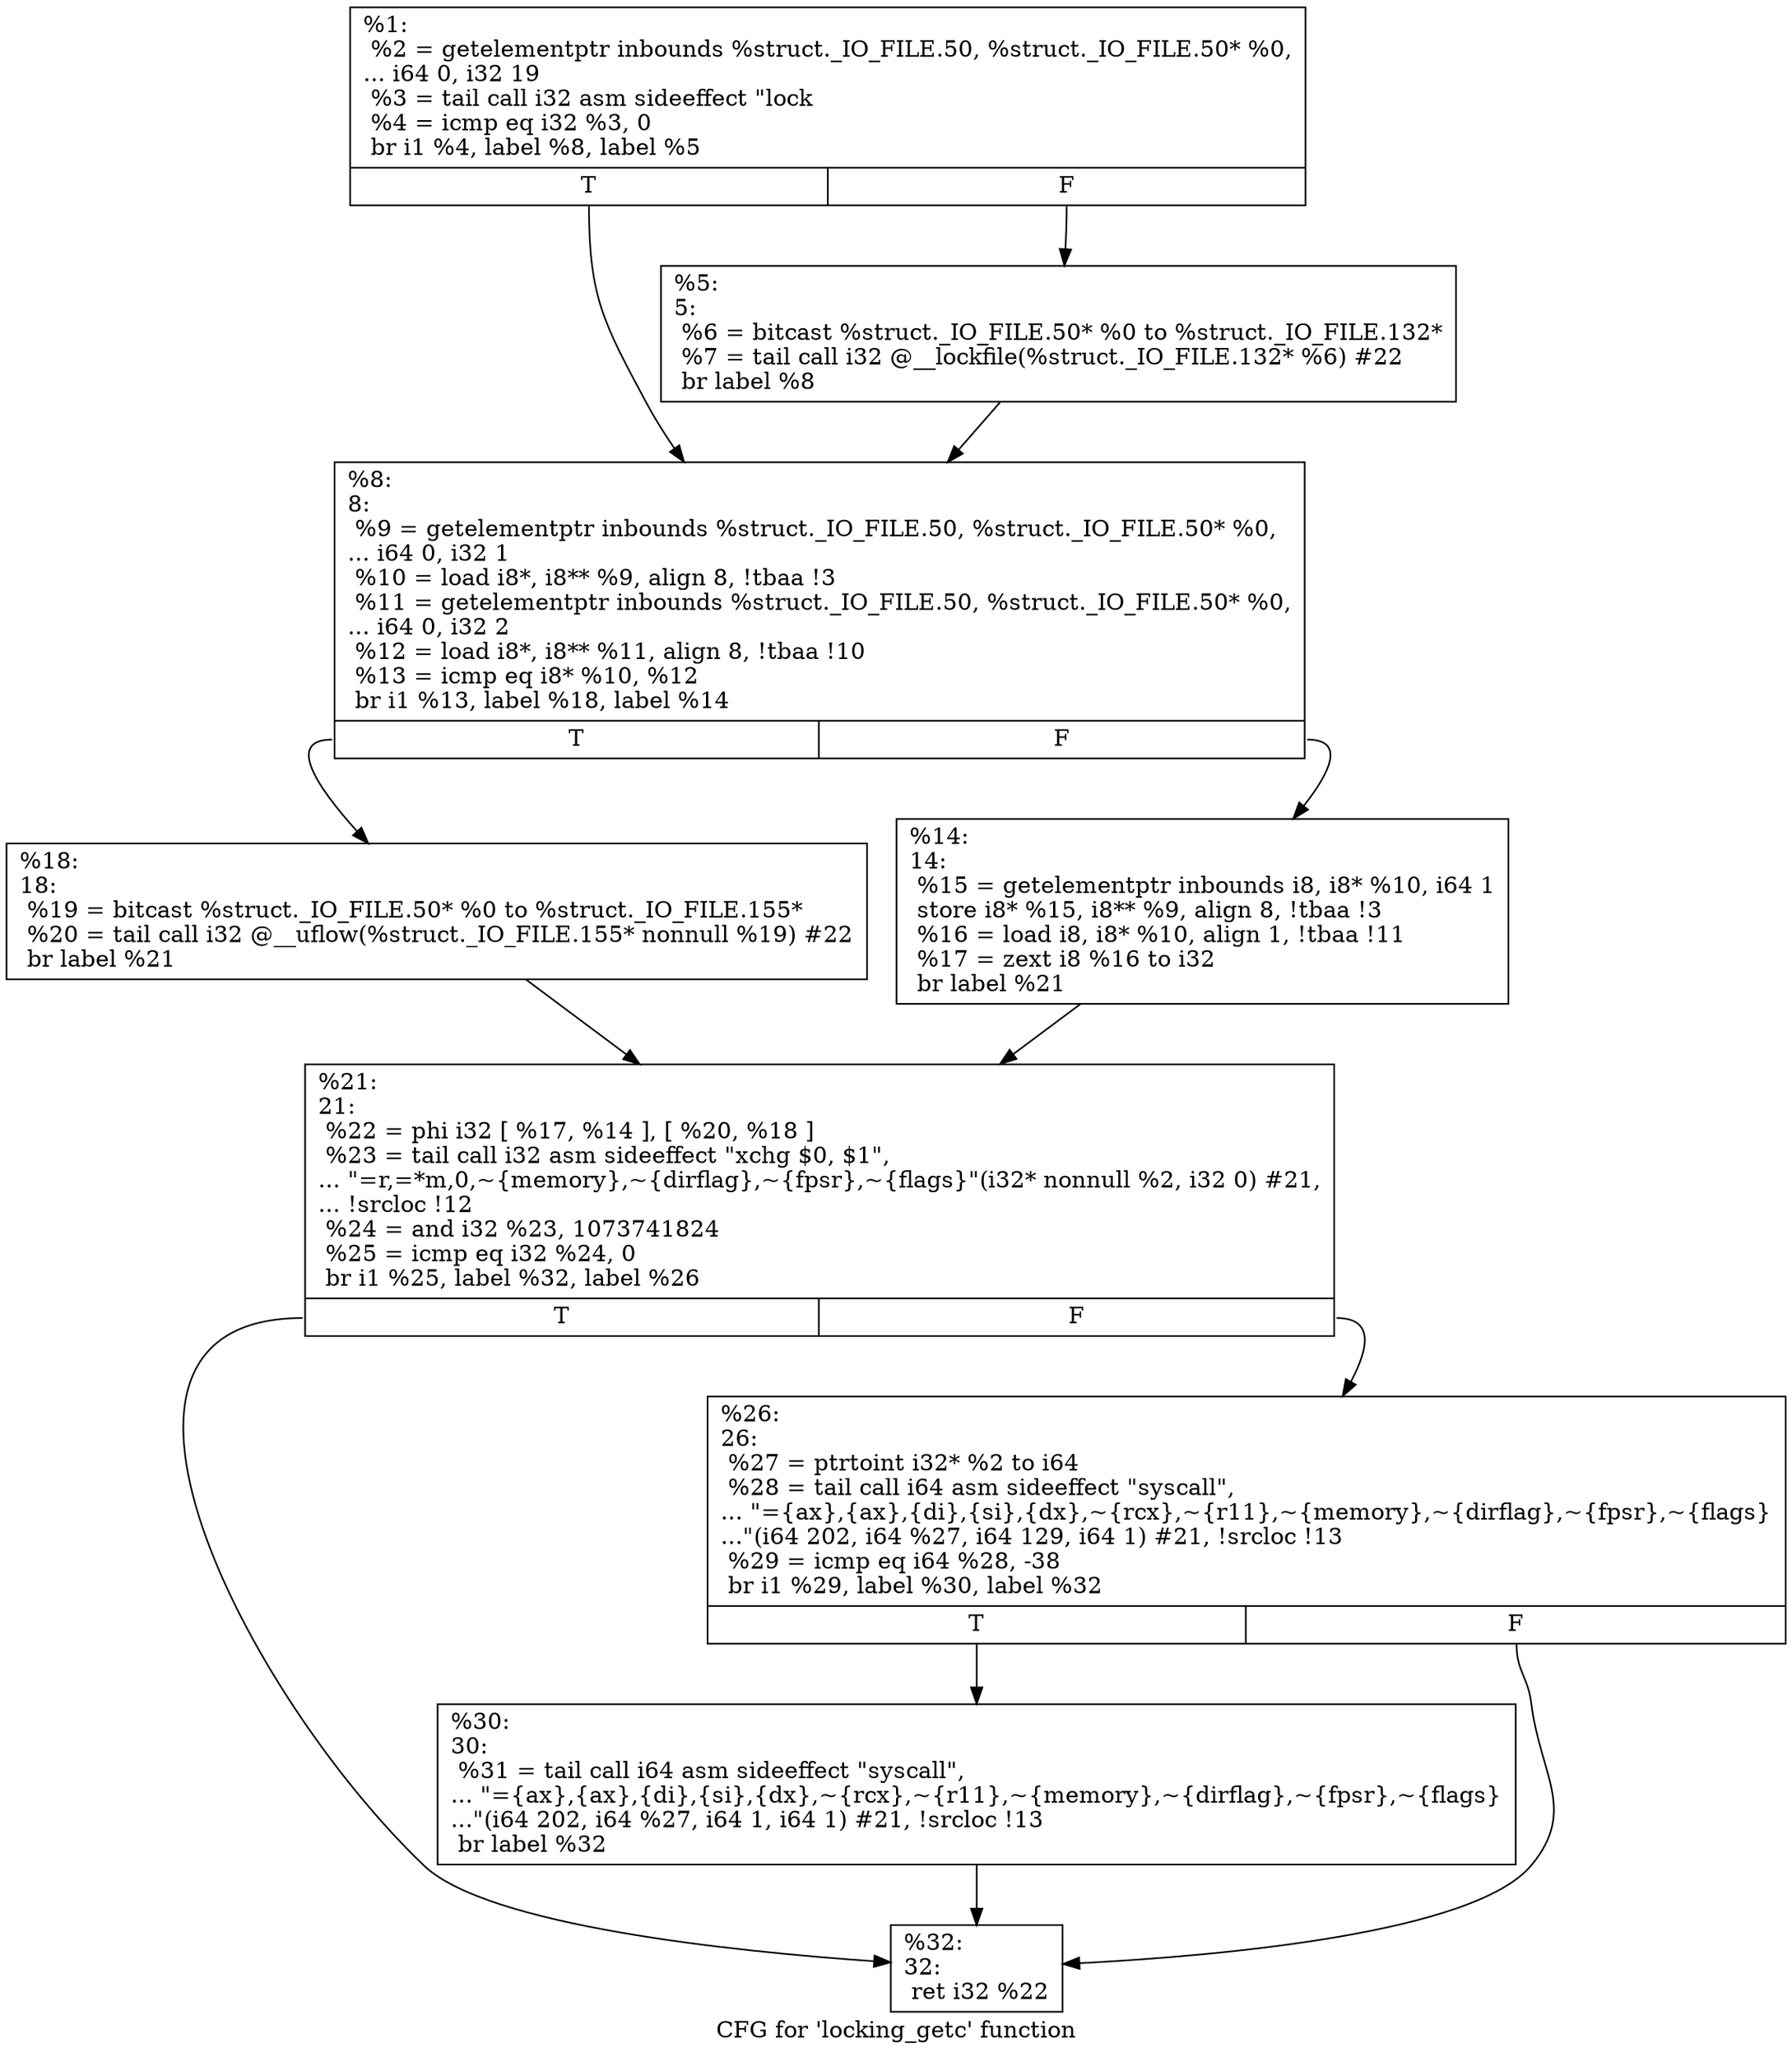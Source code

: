 digraph "CFG for 'locking_getc' function" {
	label="CFG for 'locking_getc' function";

	Node0x284dc40 [shape=record,label="{%1:\l  %2 = getelementptr inbounds %struct._IO_FILE.50, %struct._IO_FILE.50* %0,\l... i64 0, i32 19\l  %3 = tail call i32 asm sideeffect \"lock \l  %4 = icmp eq i32 %3, 0\l  br i1 %4, label %8, label %5\l|{<s0>T|<s1>F}}"];
	Node0x284dc40:s0 -> Node0x284dce0;
	Node0x284dc40:s1 -> Node0x284dc90;
	Node0x284dc90 [shape=record,label="{%5:\l5:                                                \l  %6 = bitcast %struct._IO_FILE.50* %0 to %struct._IO_FILE.132*\l  %7 = tail call i32 @__lockfile(%struct._IO_FILE.132* %6) #22\l  br label %8\l}"];
	Node0x284dc90 -> Node0x284dce0;
	Node0x284dce0 [shape=record,label="{%8:\l8:                                                \l  %9 = getelementptr inbounds %struct._IO_FILE.50, %struct._IO_FILE.50* %0,\l... i64 0, i32 1\l  %10 = load i8*, i8** %9, align 8, !tbaa !3\l  %11 = getelementptr inbounds %struct._IO_FILE.50, %struct._IO_FILE.50* %0,\l... i64 0, i32 2\l  %12 = load i8*, i8** %11, align 8, !tbaa !10\l  %13 = icmp eq i8* %10, %12\l  br i1 %13, label %18, label %14\l|{<s0>T|<s1>F}}"];
	Node0x284dce0:s0 -> Node0x284dd80;
	Node0x284dce0:s1 -> Node0x284dd30;
	Node0x284dd30 [shape=record,label="{%14:\l14:                                               \l  %15 = getelementptr inbounds i8, i8* %10, i64 1\l  store i8* %15, i8** %9, align 8, !tbaa !3\l  %16 = load i8, i8* %10, align 1, !tbaa !11\l  %17 = zext i8 %16 to i32\l  br label %21\l}"];
	Node0x284dd30 -> Node0x284ddd0;
	Node0x284dd80 [shape=record,label="{%18:\l18:                                               \l  %19 = bitcast %struct._IO_FILE.50* %0 to %struct._IO_FILE.155*\l  %20 = tail call i32 @__uflow(%struct._IO_FILE.155* nonnull %19) #22\l  br label %21\l}"];
	Node0x284dd80 -> Node0x284ddd0;
	Node0x284ddd0 [shape=record,label="{%21:\l21:                                               \l  %22 = phi i32 [ %17, %14 ], [ %20, %18 ]\l  %23 = tail call i32 asm sideeffect \"xchg $0, $1\",\l... \"=r,=*m,0,~\{memory\},~\{dirflag\},~\{fpsr\},~\{flags\}\"(i32* nonnull %2, i32 0) #21,\l... !srcloc !12\l  %24 = and i32 %23, 1073741824\l  %25 = icmp eq i32 %24, 0\l  br i1 %25, label %32, label %26\l|{<s0>T|<s1>F}}"];
	Node0x284ddd0:s0 -> Node0x284dec0;
	Node0x284ddd0:s1 -> Node0x284de20;
	Node0x284de20 [shape=record,label="{%26:\l26:                                               \l  %27 = ptrtoint i32* %2 to i64\l  %28 = tail call i64 asm sideeffect \"syscall\",\l... \"=\{ax\},\{ax\},\{di\},\{si\},\{dx\},~\{rcx\},~\{r11\},~\{memory\},~\{dirflag\},~\{fpsr\},~\{flags\}\l...\"(i64 202, i64 %27, i64 129, i64 1) #21, !srcloc !13\l  %29 = icmp eq i64 %28, -38\l  br i1 %29, label %30, label %32\l|{<s0>T|<s1>F}}"];
	Node0x284de20:s0 -> Node0x284de70;
	Node0x284de20:s1 -> Node0x284dec0;
	Node0x284de70 [shape=record,label="{%30:\l30:                                               \l  %31 = tail call i64 asm sideeffect \"syscall\",\l... \"=\{ax\},\{ax\},\{di\},\{si\},\{dx\},~\{rcx\},~\{r11\},~\{memory\},~\{dirflag\},~\{fpsr\},~\{flags\}\l...\"(i64 202, i64 %27, i64 1, i64 1) #21, !srcloc !13\l  br label %32\l}"];
	Node0x284de70 -> Node0x284dec0;
	Node0x284dec0 [shape=record,label="{%32:\l32:                                               \l  ret i32 %22\l}"];
}
